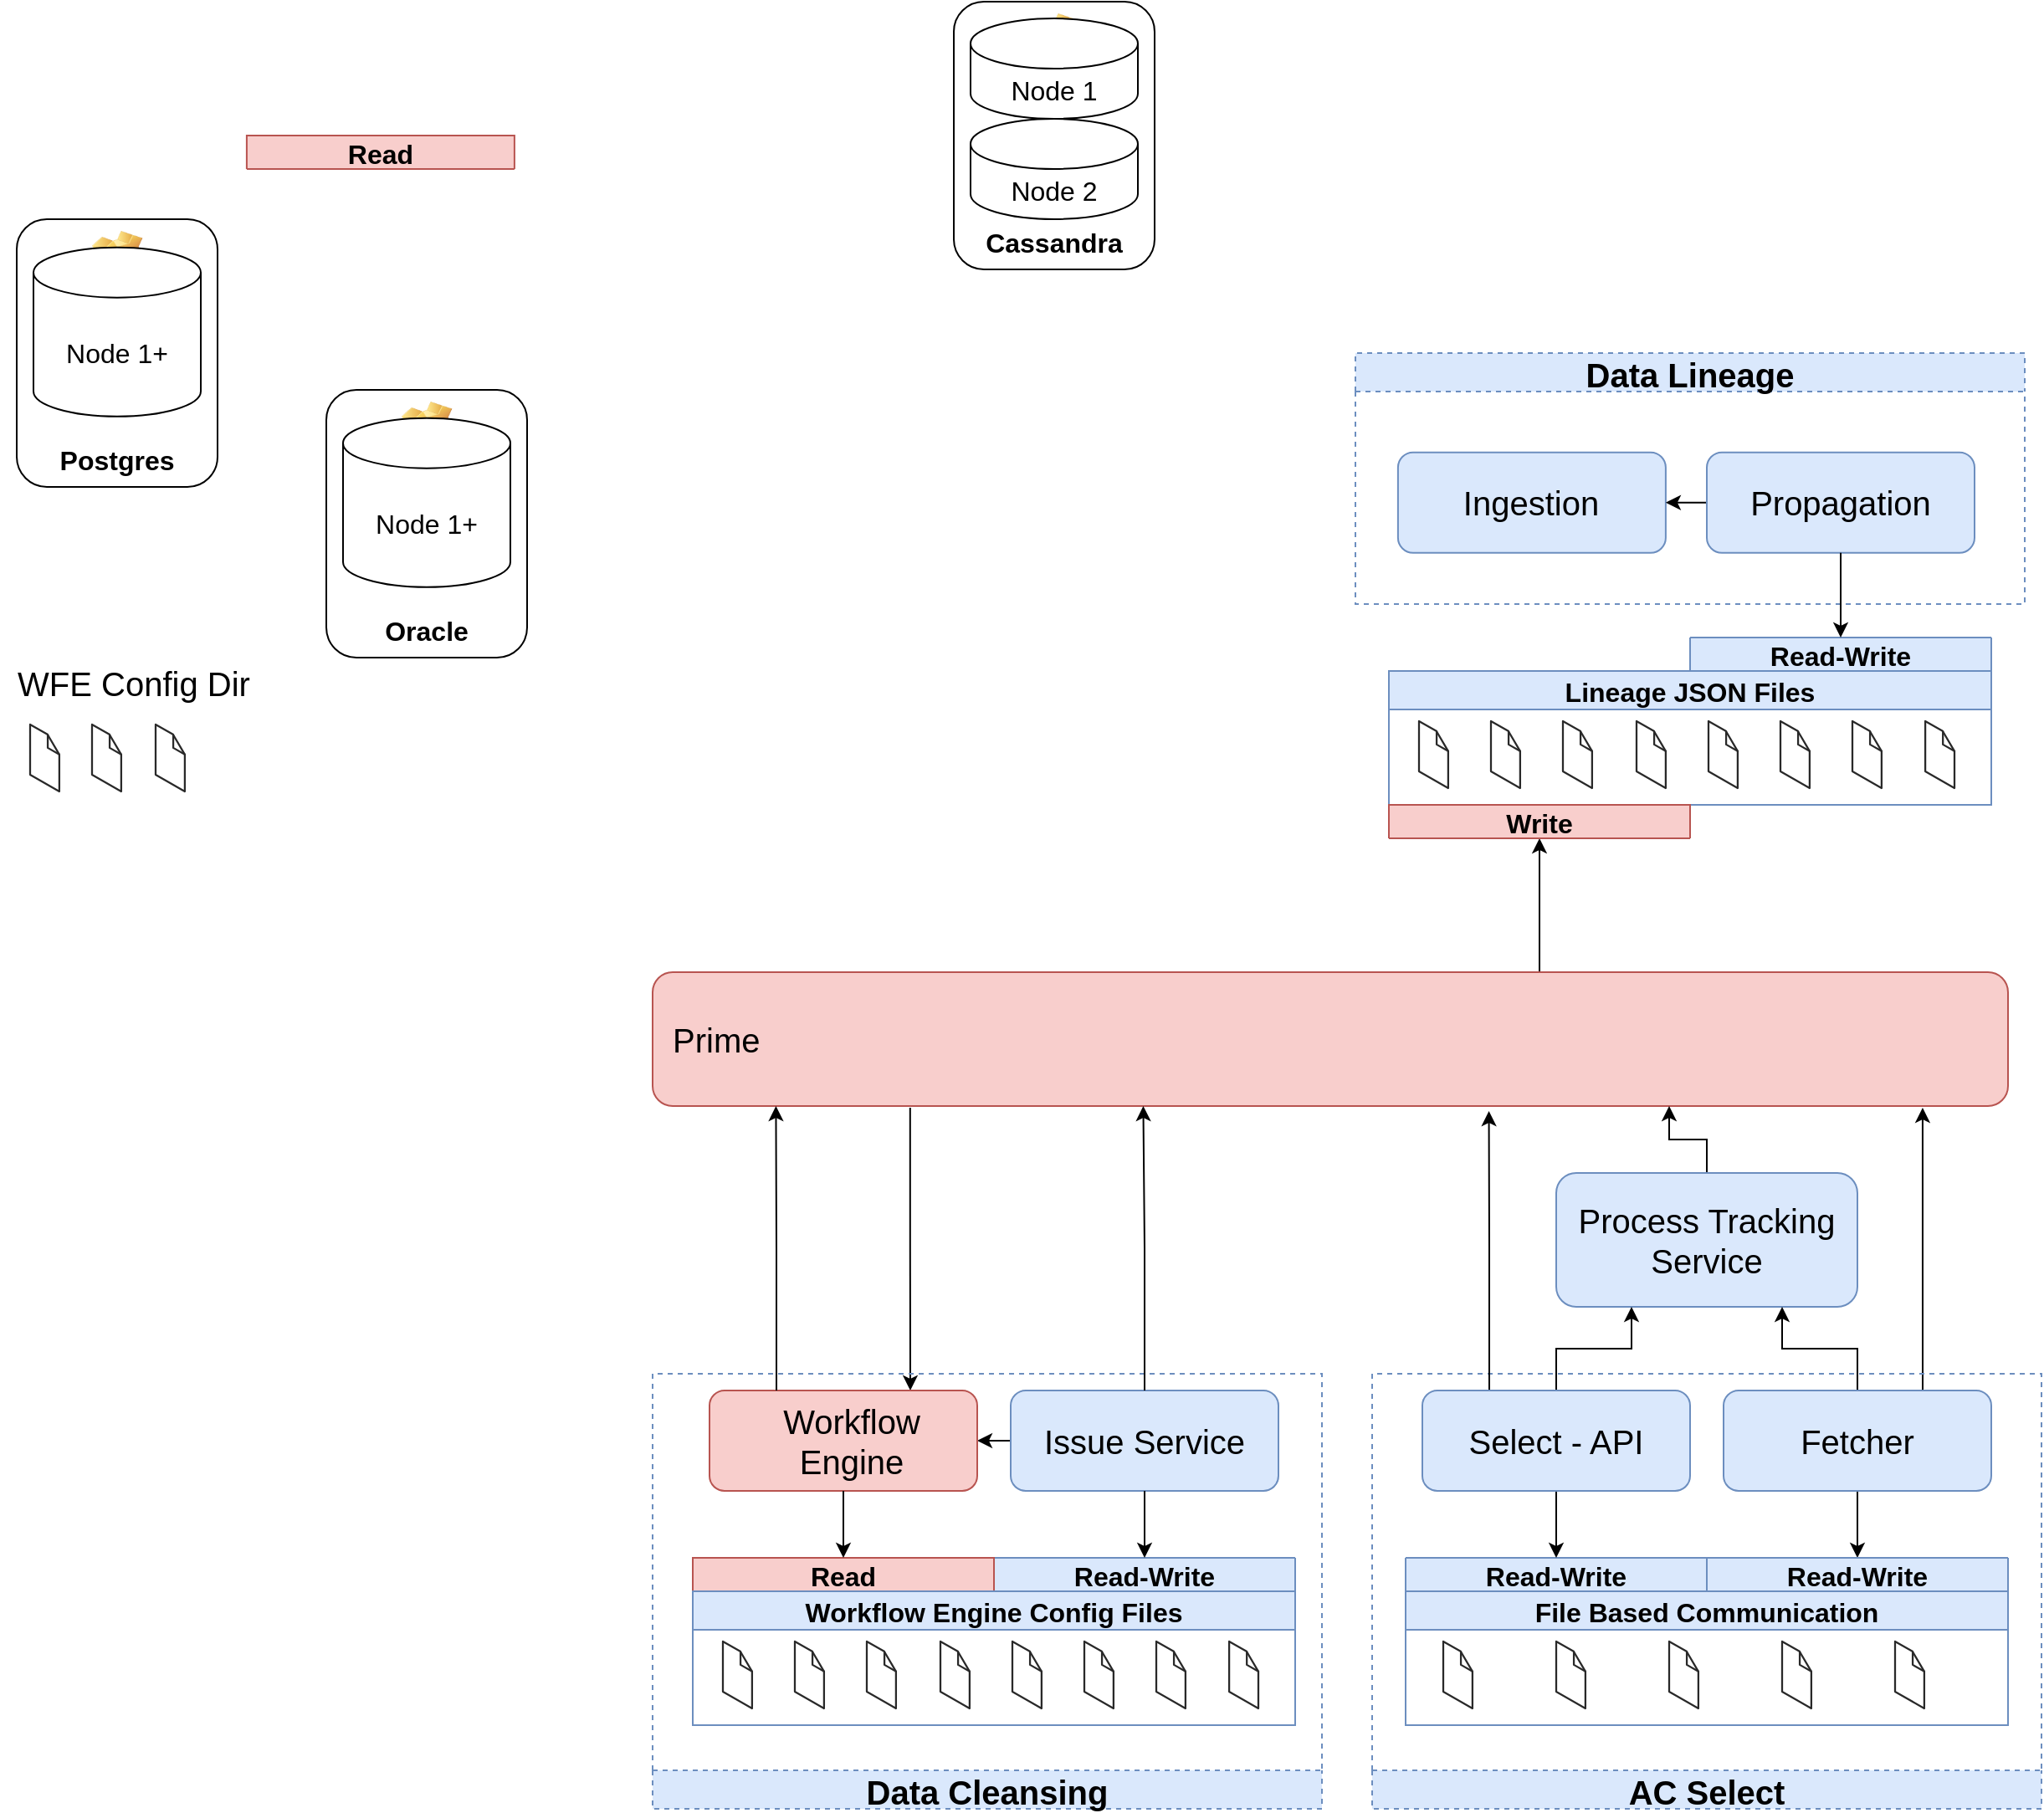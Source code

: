 <mxfile version="20.0.4" type="github">
  <diagram id="CqKCCkXQD8Se-KNbkIMq" name="Page-1">
    <mxGraphModel dx="3173" dy="1875" grid="1" gridSize="10" guides="1" tooltips="1" connect="1" arrows="1" fold="1" page="1" pageScale="1" pageWidth="850" pageHeight="1100" math="0" shadow="0">
      <root>
        <mxCell id="0" />
        <mxCell id="1" parent="0" />
        <mxCell id="_ZaMVCGiZKowR8aK0YJU-358" style="edgeStyle=orthogonalEdgeStyle;rounded=0;orthogonalLoop=1;jettySize=auto;html=1;exitX=0.19;exitY=1.013;exitDx=0;exitDy=0;entryX=0.75;entryY=0;entryDx=0;entryDy=0;fontSize=20;startArrow=none;startFill=0;endArrow=classic;endFill=1;exitPerimeter=0;" edge="1" parent="1" source="_ZaMVCGiZKowR8aK0YJU-3" target="_ZaMVCGiZKowR8aK0YJU-20">
          <mxGeometry relative="1" as="geometry" />
        </mxCell>
        <mxCell id="_ZaMVCGiZKowR8aK0YJU-366" style="edgeStyle=orthogonalEdgeStyle;rounded=0;orthogonalLoop=1;jettySize=auto;html=1;exitX=0.75;exitY=0;exitDx=0;exitDy=0;entryX=0.5;entryY=1;entryDx=0;entryDy=0;fontSize=20;startArrow=none;startFill=0;endArrow=classic;endFill=1;" edge="1" parent="1" source="_ZaMVCGiZKowR8aK0YJU-3" target="_ZaMVCGiZKowR8aK0YJU-344">
          <mxGeometry relative="1" as="geometry">
            <Array as="points">
              <mxPoint x="1150" y="740" />
            </Array>
          </mxGeometry>
        </mxCell>
        <mxCell id="_ZaMVCGiZKowR8aK0YJU-3" value="&lt;font style=&quot;font-size: 20px;&quot;&gt;Prime&lt;/font&gt;" style="rounded=1;whiteSpace=wrap;html=1;fontSize=16;align=left;spacingLeft=10;fillColor=#f8cecc;strokeColor=#b85450;" vertex="1" parent="1">
          <mxGeometry x="620" y="740" width="810" height="80" as="geometry" />
        </mxCell>
        <mxCell id="_ZaMVCGiZKowR8aK0YJU-41" value="" style="group" vertex="1" connectable="0" parent="1">
          <mxGeometry x="240" y="290" width="120" height="160" as="geometry" />
        </mxCell>
        <mxCell id="_ZaMVCGiZKowR8aK0YJU-38" value="Postgres" style="label;whiteSpace=wrap;html=1;align=center;verticalAlign=bottom;spacingLeft=0;spacingBottom=4;imageAlign=center;imageVerticalAlign=top;image=img/clipart/Gear_128x128.png;fontSize=16;" vertex="1" parent="_ZaMVCGiZKowR8aK0YJU-41">
          <mxGeometry width="120" height="160" as="geometry" />
        </mxCell>
        <mxCell id="_ZaMVCGiZKowR8aK0YJU-40" value="Node 1+" style="shape=cylinder3;whiteSpace=wrap;html=1;boundedLbl=1;backgroundOutline=1;size=15;fontSize=16;flipV=0;" vertex="1" parent="_ZaMVCGiZKowR8aK0YJU-41">
          <mxGeometry x="10" y="16.842" width="100" height="101.053" as="geometry" />
        </mxCell>
        <mxCell id="_ZaMVCGiZKowR8aK0YJU-42" value="" style="group" vertex="1" connectable="0" parent="1">
          <mxGeometry x="425" y="392" width="120" height="160" as="geometry" />
        </mxCell>
        <mxCell id="_ZaMVCGiZKowR8aK0YJU-43" value="Oracle" style="label;whiteSpace=wrap;html=1;align=center;verticalAlign=bottom;spacingLeft=0;spacingBottom=4;imageAlign=center;imageVerticalAlign=top;image=img/clipart/Gear_128x128.png;fontSize=16;" vertex="1" parent="_ZaMVCGiZKowR8aK0YJU-42">
          <mxGeometry width="120" height="160" as="geometry" />
        </mxCell>
        <mxCell id="_ZaMVCGiZKowR8aK0YJU-44" value="Node 1+" style="shape=cylinder3;whiteSpace=wrap;html=1;boundedLbl=1;backgroundOutline=1;size=15;fontSize=16;flipV=0;" vertex="1" parent="_ZaMVCGiZKowR8aK0YJU-42">
          <mxGeometry x="10" y="16.842" width="100" height="101.053" as="geometry" />
        </mxCell>
        <mxCell id="_ZaMVCGiZKowR8aK0YJU-189" value="" style="group" vertex="1" connectable="0" parent="1">
          <mxGeometry x="800" y="160" width="120" height="160" as="geometry" />
        </mxCell>
        <mxCell id="_ZaMVCGiZKowR8aK0YJU-36" value="Cassandra" style="label;whiteSpace=wrap;html=1;align=center;verticalAlign=bottom;spacingLeft=0;spacingBottom=4;imageAlign=center;imageVerticalAlign=top;image=img/clipart/Gear_128x128.png;fontSize=16;" vertex="1" parent="_ZaMVCGiZKowR8aK0YJU-189">
          <mxGeometry width="120" height="160" as="geometry" />
        </mxCell>
        <mxCell id="_ZaMVCGiZKowR8aK0YJU-34" value="Node 1" style="shape=cylinder3;whiteSpace=wrap;html=1;boundedLbl=1;backgroundOutline=1;size=15;fontSize=16;flipV=0;align=center;" vertex="1" parent="_ZaMVCGiZKowR8aK0YJU-189">
          <mxGeometry x="10" y="10" width="100" height="60" as="geometry" />
        </mxCell>
        <mxCell id="_ZaMVCGiZKowR8aK0YJU-188" value="Node 2" style="shape=cylinder3;whiteSpace=wrap;html=1;boundedLbl=1;backgroundOutline=1;size=15;fontSize=16;flipV=0;" vertex="1" parent="_ZaMVCGiZKowR8aK0YJU-189">
          <mxGeometry x="10" y="70" width="100" height="60" as="geometry" />
        </mxCell>
        <mxCell id="_ZaMVCGiZKowR8aK0YJU-361" style="edgeStyle=orthogonalEdgeStyle;rounded=0;orthogonalLoop=1;jettySize=auto;html=1;exitX=0.5;exitY=0;exitDx=0;exitDy=0;entryX=0.75;entryY=1;entryDx=0;entryDy=0;fontSize=20;startArrow=none;startFill=0;endArrow=classic;endFill=1;" edge="1" parent="1" source="_ZaMVCGiZKowR8aK0YJU-191" target="_ZaMVCGiZKowR8aK0YJU-3">
          <mxGeometry relative="1" as="geometry" />
        </mxCell>
        <mxCell id="_ZaMVCGiZKowR8aK0YJU-191" value="Process Tracking Service" style="rounded=1;whiteSpace=wrap;html=1;fontSize=20;gradientDirection=west;fillColor=#dae8fc;strokeColor=#6c8ebf;" vertex="1" parent="1">
          <mxGeometry x="1160" y="860" width="180" height="80" as="geometry" />
        </mxCell>
        <mxCell id="_ZaMVCGiZKowR8aK0YJU-192" value="Data Lineage" style="swimlane;fontSize=20;gradientDirection=west;fillColor=#dae8fc;strokeColor=#6c8ebf;dashed=1;flipV=0;" vertex="1" parent="1">
          <mxGeometry x="1040" y="370" width="400" height="150" as="geometry" />
        </mxCell>
        <mxCell id="_ZaMVCGiZKowR8aK0YJU-182" value="&lt;span style=&quot;font-size: 20px;&quot;&gt;Ingestion&lt;/span&gt;" style="rounded=1;whiteSpace=wrap;html=1;fontSize=16;align=center;spacingLeft=0;fillColor=#dae8fc;strokeColor=#6c8ebf;" vertex="1" parent="_ZaMVCGiZKowR8aK0YJU-192">
          <mxGeometry x="25.45" y="59.37" width="160" height="60" as="geometry" />
        </mxCell>
        <mxCell id="_ZaMVCGiZKowR8aK0YJU-365" style="edgeStyle=orthogonalEdgeStyle;rounded=0;orthogonalLoop=1;jettySize=auto;html=1;exitX=0;exitY=0.5;exitDx=0;exitDy=0;entryX=1;entryY=0.5;entryDx=0;entryDy=0;fontSize=20;startArrow=none;startFill=0;endArrow=classic;endFill=1;" edge="1" parent="_ZaMVCGiZKowR8aK0YJU-192" source="_ZaMVCGiZKowR8aK0YJU-109" target="_ZaMVCGiZKowR8aK0YJU-182">
          <mxGeometry relative="1" as="geometry" />
        </mxCell>
        <mxCell id="_ZaMVCGiZKowR8aK0YJU-109" value="&lt;span style=&quot;font-size: 20px;&quot;&gt;Propagation&lt;/span&gt;" style="rounded=1;whiteSpace=wrap;html=1;fontSize=16;align=center;spacingLeft=0;fillColor=#dae8fc;strokeColor=#6c8ebf;" vertex="1" parent="_ZaMVCGiZKowR8aK0YJU-192">
          <mxGeometry x="210" y="59.37" width="160" height="60" as="geometry" />
        </mxCell>
        <mxCell id="_ZaMVCGiZKowR8aK0YJU-288" style="edgeStyle=orthogonalEdgeStyle;rounded=0;orthogonalLoop=1;jettySize=auto;html=1;exitX=0.5;exitY=0;exitDx=0;exitDy=0;entryX=0.75;entryY=1;entryDx=0;entryDy=0;fontSize=20;startArrow=none;startFill=0;endArrow=classic;endFill=1;" edge="1" parent="1" source="_ZaMVCGiZKowR8aK0YJU-194" target="_ZaMVCGiZKowR8aK0YJU-191">
          <mxGeometry relative="1" as="geometry" />
        </mxCell>
        <mxCell id="_ZaMVCGiZKowR8aK0YJU-289" style="edgeStyle=orthogonalEdgeStyle;rounded=0;orthogonalLoop=1;jettySize=auto;html=1;exitX=0.5;exitY=0;exitDx=0;exitDy=0;entryX=0.25;entryY=1;entryDx=0;entryDy=0;fontSize=20;startArrow=none;startFill=0;endArrow=classic;endFill=1;" edge="1" parent="1" source="_ZaMVCGiZKowR8aK0YJU-196" target="_ZaMVCGiZKowR8aK0YJU-191">
          <mxGeometry relative="1" as="geometry" />
        </mxCell>
        <mxCell id="_ZaMVCGiZKowR8aK0YJU-350" style="edgeStyle=orthogonalEdgeStyle;rounded=0;orthogonalLoop=1;jettySize=auto;html=1;exitX=0.5;exitY=1;exitDx=0;exitDy=0;fontSize=20;startArrow=none;startFill=0;endArrow=classic;endFill=1;" edge="1" parent="1" source="_ZaMVCGiZKowR8aK0YJU-194" target="_ZaMVCGiZKowR8aK0YJU-348">
          <mxGeometry relative="1" as="geometry" />
        </mxCell>
        <mxCell id="_ZaMVCGiZKowR8aK0YJU-363" style="edgeStyle=orthogonalEdgeStyle;rounded=0;orthogonalLoop=1;jettySize=auto;html=1;exitX=0.75;exitY=0;exitDx=0;exitDy=0;entryX=0.937;entryY=1.013;entryDx=0;entryDy=0;entryPerimeter=0;fontSize=20;startArrow=none;startFill=0;endArrow=classic;endFill=1;" edge="1" parent="1" source="_ZaMVCGiZKowR8aK0YJU-194" target="_ZaMVCGiZKowR8aK0YJU-3">
          <mxGeometry relative="1" as="geometry">
            <Array as="points">
              <mxPoint x="1379" y="990" />
            </Array>
          </mxGeometry>
        </mxCell>
        <mxCell id="_ZaMVCGiZKowR8aK0YJU-194" value="Fetcher" style="rounded=1;whiteSpace=wrap;html=1;fontSize=20;gradientDirection=west;verticalAlign=middle;fillColor=#dae8fc;strokeColor=#6c8ebf;" vertex="1" parent="1">
          <mxGeometry x="1260" y="990" width="160" height="60" as="geometry" />
        </mxCell>
        <mxCell id="_ZaMVCGiZKowR8aK0YJU-221" value="" style="group" vertex="1" connectable="0" parent="1">
          <mxGeometry x="1070" y="1110" width="360" height="104" as="geometry" />
        </mxCell>
        <mxCell id="_ZaMVCGiZKowR8aK0YJU-213" value="" style="group;" vertex="1" connectable="0" parent="_ZaMVCGiZKowR8aK0YJU-221">
          <mxGeometry width="360" height="80" as="geometry" />
        </mxCell>
        <mxCell id="_ZaMVCGiZKowR8aK0YJU-214" value="File Based Communication" style="swimlane;fontSize=16;container=0;autosize=0;direction=east;fillColor=#dae8fc;strokeColor=#6c8ebf;" vertex="1" parent="_ZaMVCGiZKowR8aK0YJU-213">
          <mxGeometry width="360" height="80" as="geometry">
            <mxRectangle x="320" y="830" width="180" height="30" as="alternateBounds" />
          </mxGeometry>
        </mxCell>
        <mxCell id="_ZaMVCGiZKowR8aK0YJU-215" value="" style="verticalLabelPosition=bottom;html=1;verticalAlign=top;strokeWidth=1;align=center;outlineConnect=0;dashed=0;outlineConnect=0;shape=mxgraph.aws3d.file;aspect=fixed;strokeColor=#292929;fontSize=20;" vertex="1" parent="_ZaMVCGiZKowR8aK0YJU-214">
          <mxGeometry x="292.5" y="30" width="17.45" height="40" as="geometry" />
        </mxCell>
        <mxCell id="_ZaMVCGiZKowR8aK0YJU-216" value="" style="verticalLabelPosition=bottom;html=1;verticalAlign=top;strokeWidth=1;align=center;outlineConnect=0;dashed=0;outlineConnect=0;shape=mxgraph.aws3d.file;aspect=fixed;strokeColor=#292929;fontSize=20;" vertex="1" parent="_ZaMVCGiZKowR8aK0YJU-213">
          <mxGeometry x="22.5" y="30" width="17.45" height="40" as="geometry" />
        </mxCell>
        <mxCell id="_ZaMVCGiZKowR8aK0YJU-217" value="" style="verticalLabelPosition=bottom;html=1;verticalAlign=top;strokeWidth=1;align=center;outlineConnect=0;dashed=0;outlineConnect=0;shape=mxgraph.aws3d.file;aspect=fixed;strokeColor=#292929;fontSize=20;" vertex="1" parent="_ZaMVCGiZKowR8aK0YJU-213">
          <mxGeometry x="90" y="30" width="17.45" height="40" as="geometry" />
        </mxCell>
        <mxCell id="_ZaMVCGiZKowR8aK0YJU-218" value="" style="verticalLabelPosition=bottom;html=1;verticalAlign=top;strokeWidth=1;align=center;outlineConnect=0;dashed=0;outlineConnect=0;shape=mxgraph.aws3d.file;aspect=fixed;strokeColor=#292929;fontSize=20;" vertex="1" parent="_ZaMVCGiZKowR8aK0YJU-213">
          <mxGeometry x="157.5" y="30" width="17.45" height="40" as="geometry" />
        </mxCell>
        <mxCell id="_ZaMVCGiZKowR8aK0YJU-219" value="" style="verticalLabelPosition=bottom;html=1;verticalAlign=top;strokeWidth=1;align=center;outlineConnect=0;dashed=0;outlineConnect=0;shape=mxgraph.aws3d.file;aspect=fixed;strokeColor=#292929;fontSize=20;" vertex="1" parent="_ZaMVCGiZKowR8aK0YJU-213">
          <mxGeometry x="225" y="30" width="17.45" height="40" as="geometry" />
        </mxCell>
        <mxCell id="_ZaMVCGiZKowR8aK0YJU-280" value="AC Select" style="swimlane;fontSize=20;gradientDirection=west;fillColor=#dae8fc;strokeColor=#6c8ebf;dashed=1;container=0;flipV=1;" vertex="1" parent="1">
          <mxGeometry x="1050" y="980" width="400" height="260" as="geometry" />
        </mxCell>
        <mxCell id="_ZaMVCGiZKowR8aK0YJU-347" value="Read-Write" style="swimlane;fontSize=16;container=0;autosize=0;direction=east;startSize=23;fillColor=#dae8fc;strokeColor=#6c8ebf;verticalAlign=middle;horizontal=1;flipV=1;" vertex="1" parent="_ZaMVCGiZKowR8aK0YJU-280">
          <mxGeometry x="20" y="110" width="180" height="20" as="geometry">
            <mxRectangle x="320" y="830" width="180" height="30" as="alternateBounds" />
          </mxGeometry>
        </mxCell>
        <mxCell id="_ZaMVCGiZKowR8aK0YJU-348" value="Read-Write" style="swimlane;fontSize=16;container=0;autosize=0;direction=east;startSize=23;fillColor=#dae8fc;strokeColor=#6c8ebf;verticalAlign=middle;horizontal=1;flipV=1;" vertex="1" parent="_ZaMVCGiZKowR8aK0YJU-280">
          <mxGeometry x="200" y="110" width="180" height="20" as="geometry">
            <mxRectangle x="320" y="830" width="180" height="30" as="alternateBounds" />
          </mxGeometry>
        </mxCell>
        <mxCell id="_ZaMVCGiZKowR8aK0YJU-349" style="edgeStyle=orthogonalEdgeStyle;rounded=0;orthogonalLoop=1;jettySize=auto;html=1;exitX=0.5;exitY=1;exitDx=0;exitDy=0;entryX=0.5;entryY=0;entryDx=0;entryDy=0;fontSize=20;startArrow=none;startFill=0;endArrow=classic;endFill=1;" edge="1" parent="1" source="_ZaMVCGiZKowR8aK0YJU-196" target="_ZaMVCGiZKowR8aK0YJU-347">
          <mxGeometry relative="1" as="geometry" />
        </mxCell>
        <mxCell id="_ZaMVCGiZKowR8aK0YJU-362" style="edgeStyle=orthogonalEdgeStyle;rounded=0;orthogonalLoop=1;jettySize=auto;html=1;exitX=0.25;exitY=0;exitDx=0;exitDy=0;entryX=0.617;entryY=1.038;entryDx=0;entryDy=0;entryPerimeter=0;fontSize=20;startArrow=none;startFill=0;endArrow=classic;endFill=1;" edge="1" parent="1" source="_ZaMVCGiZKowR8aK0YJU-196" target="_ZaMVCGiZKowR8aK0YJU-3">
          <mxGeometry relative="1" as="geometry" />
        </mxCell>
        <mxCell id="_ZaMVCGiZKowR8aK0YJU-196" value="Select - API" style="rounded=1;whiteSpace=wrap;html=1;fontSize=20;gradientDirection=west;verticalAlign=middle;fillColor=#dae8fc;strokeColor=#6c8ebf;" vertex="1" parent="1">
          <mxGeometry x="1080" y="990" width="160" height="60" as="geometry" />
        </mxCell>
        <mxCell id="_ZaMVCGiZKowR8aK0YJU-302" value="Read" style="swimlane;fontSize=16;container=0;autosize=0;direction=east;startSize=23;fillColor=#f8cecc;strokeColor=#b85450;" vertex="1" parent="1">
          <mxGeometry x="377.45" y="240" width="160" height="20" as="geometry">
            <mxRectangle x="320" y="830" width="180" height="30" as="alternateBounds" />
          </mxGeometry>
        </mxCell>
        <mxCell id="_ZaMVCGiZKowR8aK0YJU-303" value="WFE Config Dir" style="text;html=1;strokeColor=none;fillColor=none;align=center;verticalAlign=middle;whiteSpace=wrap;rounded=0;fontSize=20;container=0;" vertex="1" parent="1">
          <mxGeometry x="230" y="552" width="160" height="30" as="geometry" />
        </mxCell>
        <mxCell id="_ZaMVCGiZKowR8aK0YJU-305" value="" style="verticalLabelPosition=bottom;html=1;verticalAlign=top;strokeWidth=1;align=center;outlineConnect=0;dashed=0;outlineConnect=0;shape=mxgraph.aws3d.file;aspect=fixed;strokeColor=#292929;fontSize=20;container=0;" vertex="1" parent="1">
          <mxGeometry x="248" y="592" width="17.45" height="40" as="geometry" />
        </mxCell>
        <mxCell id="_ZaMVCGiZKowR8aK0YJU-306" value="" style="verticalLabelPosition=bottom;html=1;verticalAlign=top;strokeWidth=1;align=center;outlineConnect=0;dashed=0;outlineConnect=0;shape=mxgraph.aws3d.file;aspect=fixed;strokeColor=#292929;fontSize=20;container=0;" vertex="1" parent="1">
          <mxGeometry x="285" y="592" width="17.45" height="40" as="geometry" />
        </mxCell>
        <mxCell id="_ZaMVCGiZKowR8aK0YJU-307" value="" style="verticalLabelPosition=bottom;html=1;verticalAlign=top;strokeWidth=1;align=center;outlineConnect=0;dashed=0;outlineConnect=0;shape=mxgraph.aws3d.file;aspect=fixed;strokeColor=#292929;fontSize=20;container=0;" vertex="1" parent="1">
          <mxGeometry x="323" y="592" width="17.45" height="40" as="geometry" />
        </mxCell>
        <mxCell id="_ZaMVCGiZKowR8aK0YJU-333" value="Lineage JSON Files" style="swimlane;fontSize=16;container=0;autosize=0;direction=east;fillColor=#dae8fc;strokeColor=#6c8ebf;" vertex="1" parent="1">
          <mxGeometry x="1060" y="560" width="360" height="80" as="geometry">
            <mxRectangle x="320" y="830" width="180" height="30" as="alternateBounds" />
          </mxGeometry>
        </mxCell>
        <mxCell id="_ZaMVCGiZKowR8aK0YJU-334" value="" style="group" vertex="1" connectable="0" parent="_ZaMVCGiZKowR8aK0YJU-333">
          <mxGeometry x="18" y="30" width="320" height="40" as="geometry" />
        </mxCell>
        <mxCell id="_ZaMVCGiZKowR8aK0YJU-335" value="" style="verticalLabelPosition=bottom;html=1;verticalAlign=top;strokeWidth=1;align=center;outlineConnect=0;dashed=0;outlineConnect=0;shape=mxgraph.aws3d.file;aspect=fixed;strokeColor=#292929;fontSize=20;container=0;" vertex="1" parent="_ZaMVCGiZKowR8aK0YJU-334">
          <mxGeometry width="17.45" height="40" as="geometry" />
        </mxCell>
        <mxCell id="_ZaMVCGiZKowR8aK0YJU-336" value="" style="verticalLabelPosition=bottom;html=1;verticalAlign=top;strokeWidth=1;align=center;outlineConnect=0;dashed=0;outlineConnect=0;shape=mxgraph.aws3d.file;aspect=fixed;strokeColor=#292929;fontSize=20;container=0;" vertex="1" parent="_ZaMVCGiZKowR8aK0YJU-334">
          <mxGeometry x="173" width="17.45" height="40" as="geometry" />
        </mxCell>
        <mxCell id="_ZaMVCGiZKowR8aK0YJU-337" value="" style="verticalLabelPosition=bottom;html=1;verticalAlign=top;strokeWidth=1;align=center;outlineConnect=0;dashed=0;outlineConnect=0;shape=mxgraph.aws3d.file;aspect=fixed;strokeColor=#292929;fontSize=20;container=0;" vertex="1" parent="_ZaMVCGiZKowR8aK0YJU-334">
          <mxGeometry x="216" width="17.45" height="40" as="geometry" />
        </mxCell>
        <mxCell id="_ZaMVCGiZKowR8aK0YJU-338" value="" style="verticalLabelPosition=bottom;html=1;verticalAlign=top;strokeWidth=1;align=center;outlineConnect=0;dashed=0;outlineConnect=0;shape=mxgraph.aws3d.file;aspect=fixed;strokeColor=#292929;fontSize=20;container=0;" vertex="1" parent="_ZaMVCGiZKowR8aK0YJU-334">
          <mxGeometry x="259" width="17.45" height="40" as="geometry" />
        </mxCell>
        <mxCell id="_ZaMVCGiZKowR8aK0YJU-339" value="" style="verticalLabelPosition=bottom;html=1;verticalAlign=top;strokeWidth=1;align=center;outlineConnect=0;dashed=0;outlineConnect=0;shape=mxgraph.aws3d.file;aspect=fixed;strokeColor=#292929;fontSize=20;container=0;" vertex="1" parent="_ZaMVCGiZKowR8aK0YJU-334">
          <mxGeometry x="302.55" width="17.45" height="40" as="geometry" />
        </mxCell>
        <mxCell id="_ZaMVCGiZKowR8aK0YJU-340" value="" style="verticalLabelPosition=bottom;html=1;verticalAlign=top;strokeWidth=1;align=center;outlineConnect=0;dashed=0;outlineConnect=0;shape=mxgraph.aws3d.file;aspect=fixed;strokeColor=#292929;fontSize=20;container=0;" vertex="1" parent="_ZaMVCGiZKowR8aK0YJU-334">
          <mxGeometry x="43" width="17.45" height="40" as="geometry" />
        </mxCell>
        <mxCell id="_ZaMVCGiZKowR8aK0YJU-341" value="" style="verticalLabelPosition=bottom;html=1;verticalAlign=top;strokeWidth=1;align=center;outlineConnect=0;dashed=0;outlineConnect=0;shape=mxgraph.aws3d.file;aspect=fixed;strokeColor=#292929;fontSize=20;container=0;" vertex="1" parent="_ZaMVCGiZKowR8aK0YJU-334">
          <mxGeometry x="86" width="17.45" height="40" as="geometry" />
        </mxCell>
        <mxCell id="_ZaMVCGiZKowR8aK0YJU-342" value="" style="verticalLabelPosition=bottom;html=1;verticalAlign=top;strokeWidth=1;align=center;outlineConnect=0;dashed=0;outlineConnect=0;shape=mxgraph.aws3d.file;aspect=fixed;strokeColor=#292929;fontSize=20;container=0;" vertex="1" parent="_ZaMVCGiZKowR8aK0YJU-334">
          <mxGeometry x="130" width="17.45" height="40" as="geometry" />
        </mxCell>
        <mxCell id="_ZaMVCGiZKowR8aK0YJU-343" value="Read-Write" style="swimlane;fontSize=16;container=0;autosize=0;direction=east;startSize=23;fillColor=#dae8fc;strokeColor=#6c8ebf;verticalAlign=middle;horizontal=1;flipV=1;" vertex="1" parent="1">
          <mxGeometry x="1240" y="540" width="180" height="20" as="geometry">
            <mxRectangle x="320" y="830" width="180" height="30" as="alternateBounds" />
          </mxGeometry>
        </mxCell>
        <mxCell id="_ZaMVCGiZKowR8aK0YJU-344" value="Write" style="swimlane;fontSize=16;container=0;autosize=0;direction=east;startSize=23;fillColor=#f8cecc;strokeColor=#b85450;" vertex="1" parent="1">
          <mxGeometry x="1060" y="640" width="180" height="20" as="geometry">
            <mxRectangle x="320" y="830" width="180" height="30" as="alternateBounds" />
          </mxGeometry>
        </mxCell>
        <mxCell id="_ZaMVCGiZKowR8aK0YJU-345" value="Data Cleansing" style="swimlane;fontSize=20;gradientDirection=west;fillColor=#dae8fc;strokeColor=#6c8ebf;dashed=1;container=0;flipV=1;" vertex="1" parent="1">
          <mxGeometry x="620" y="980" width="400" height="260" as="geometry" />
        </mxCell>
        <mxCell id="_ZaMVCGiZKowR8aK0YJU-354" style="edgeStyle=orthogonalEdgeStyle;rounded=0;orthogonalLoop=1;jettySize=auto;html=1;exitX=0;exitY=0.5;exitDx=0;exitDy=0;entryX=1;entryY=0.5;entryDx=0;entryDy=0;fontSize=20;startArrow=none;startFill=0;endArrow=classic;endFill=1;" edge="1" parent="_ZaMVCGiZKowR8aK0YJU-345" source="_ZaMVCGiZKowR8aK0YJU-147" target="_ZaMVCGiZKowR8aK0YJU-20">
          <mxGeometry relative="1" as="geometry" />
        </mxCell>
        <mxCell id="_ZaMVCGiZKowR8aK0YJU-147" value="&lt;span style=&quot;font-size: 20px;&quot;&gt;Issue Service&lt;/span&gt;" style="rounded=1;whiteSpace=wrap;html=1;fontSize=16;align=center;spacingLeft=0;fillColor=#dae8fc;strokeColor=#6c8ebf;" vertex="1" parent="_ZaMVCGiZKowR8aK0YJU-345">
          <mxGeometry x="214" y="10" width="160" height="60" as="geometry" />
        </mxCell>
        <mxCell id="_ZaMVCGiZKowR8aK0YJU-20" value="&lt;font style=&quot;font-size: 20px;&quot;&gt;Workflow Engine&lt;/font&gt;" style="rounded=1;whiteSpace=wrap;html=1;fontSize=16;align=center;spacingLeft=10;fillColor=#f8cecc;strokeColor=#b85450;" vertex="1" parent="_ZaMVCGiZKowR8aK0YJU-345">
          <mxGeometry x="34" y="10" width="160" height="60" as="geometry" />
        </mxCell>
        <mxCell id="_ZaMVCGiZKowR8aK0YJU-304" value="Read-Write" style="swimlane;fontSize=16;container=0;autosize=0;direction=east;startSize=23;fillColor=#dae8fc;strokeColor=#6c8ebf;verticalAlign=middle;horizontal=1;flipV=1;" vertex="1" parent="_ZaMVCGiZKowR8aK0YJU-345">
          <mxGeometry x="204" y="110" width="180" height="20" as="geometry">
            <mxRectangle x="320" y="830" width="180" height="30" as="alternateBounds" />
          </mxGeometry>
        </mxCell>
        <mxCell id="_ZaMVCGiZKowR8aK0YJU-329" style="edgeStyle=orthogonalEdgeStyle;rounded=0;orthogonalLoop=1;jettySize=auto;html=1;exitX=0.5;exitY=1;exitDx=0;exitDy=0;entryX=0.5;entryY=0;entryDx=0;entryDy=0;fontSize=20;startArrow=none;startFill=0;endArrow=classic;endFill=1;" edge="1" parent="_ZaMVCGiZKowR8aK0YJU-345" source="_ZaMVCGiZKowR8aK0YJU-147" target="_ZaMVCGiZKowR8aK0YJU-304">
          <mxGeometry relative="1" as="geometry" />
        </mxCell>
        <mxCell id="_ZaMVCGiZKowR8aK0YJU-309" value="Read" style="swimlane;fontSize=16;container=0;autosize=0;direction=east;startSize=23;fillColor=#f8cecc;strokeColor=#b85450;" vertex="1" parent="_ZaMVCGiZKowR8aK0YJU-345">
          <mxGeometry x="24" y="110" width="180" height="20" as="geometry">
            <mxRectangle x="320" y="830" width="180" height="30" as="alternateBounds" />
          </mxGeometry>
        </mxCell>
        <mxCell id="_ZaMVCGiZKowR8aK0YJU-330" style="edgeStyle=orthogonalEdgeStyle;rounded=0;orthogonalLoop=1;jettySize=auto;html=1;exitX=0.5;exitY=1;exitDx=0;exitDy=0;entryX=0.5;entryY=0;entryDx=0;entryDy=0;fontSize=20;startArrow=none;startFill=0;endArrow=classic;endFill=1;" edge="1" parent="_ZaMVCGiZKowR8aK0YJU-345" source="_ZaMVCGiZKowR8aK0YJU-20" target="_ZaMVCGiZKowR8aK0YJU-309">
          <mxGeometry relative="1" as="geometry" />
        </mxCell>
        <mxCell id="_ZaMVCGiZKowR8aK0YJU-295" value="Workflow Engine Config Files" style="swimlane;fontSize=16;container=0;autosize=0;direction=east;fillColor=#dae8fc;strokeColor=#6c8ebf;" vertex="1" parent="_ZaMVCGiZKowR8aK0YJU-345">
          <mxGeometry x="24" y="130" width="360" height="80" as="geometry">
            <mxRectangle x="320" y="830" width="180" height="30" as="alternateBounds" />
          </mxGeometry>
        </mxCell>
        <mxCell id="_ZaMVCGiZKowR8aK0YJU-328" value="" style="group" vertex="1" connectable="0" parent="_ZaMVCGiZKowR8aK0YJU-295">
          <mxGeometry x="18" y="30" width="320" height="40" as="geometry" />
        </mxCell>
        <mxCell id="_ZaMVCGiZKowR8aK0YJU-311" value="" style="verticalLabelPosition=bottom;html=1;verticalAlign=top;strokeWidth=1;align=center;outlineConnect=0;dashed=0;outlineConnect=0;shape=mxgraph.aws3d.file;aspect=fixed;strokeColor=#292929;fontSize=20;container=0;" vertex="1" parent="_ZaMVCGiZKowR8aK0YJU-328">
          <mxGeometry width="17.45" height="40" as="geometry" />
        </mxCell>
        <mxCell id="_ZaMVCGiZKowR8aK0YJU-320" value="" style="verticalLabelPosition=bottom;html=1;verticalAlign=top;strokeWidth=1;align=center;outlineConnect=0;dashed=0;outlineConnect=0;shape=mxgraph.aws3d.file;aspect=fixed;strokeColor=#292929;fontSize=20;container=0;" vertex="1" parent="_ZaMVCGiZKowR8aK0YJU-328">
          <mxGeometry x="173" width="17.45" height="40" as="geometry" />
        </mxCell>
        <mxCell id="_ZaMVCGiZKowR8aK0YJU-321" value="" style="verticalLabelPosition=bottom;html=1;verticalAlign=top;strokeWidth=1;align=center;outlineConnect=0;dashed=0;outlineConnect=0;shape=mxgraph.aws3d.file;aspect=fixed;strokeColor=#292929;fontSize=20;container=0;" vertex="1" parent="_ZaMVCGiZKowR8aK0YJU-328">
          <mxGeometry x="216" width="17.45" height="40" as="geometry" />
        </mxCell>
        <mxCell id="_ZaMVCGiZKowR8aK0YJU-322" value="" style="verticalLabelPosition=bottom;html=1;verticalAlign=top;strokeWidth=1;align=center;outlineConnect=0;dashed=0;outlineConnect=0;shape=mxgraph.aws3d.file;aspect=fixed;strokeColor=#292929;fontSize=20;container=0;" vertex="1" parent="_ZaMVCGiZKowR8aK0YJU-328">
          <mxGeometry x="259" width="17.45" height="40" as="geometry" />
        </mxCell>
        <mxCell id="_ZaMVCGiZKowR8aK0YJU-323" value="" style="verticalLabelPosition=bottom;html=1;verticalAlign=top;strokeWidth=1;align=center;outlineConnect=0;dashed=0;outlineConnect=0;shape=mxgraph.aws3d.file;aspect=fixed;strokeColor=#292929;fontSize=20;container=0;" vertex="1" parent="_ZaMVCGiZKowR8aK0YJU-328">
          <mxGeometry x="302.55" width="17.45" height="40" as="geometry" />
        </mxCell>
        <mxCell id="_ZaMVCGiZKowR8aK0YJU-324" value="" style="verticalLabelPosition=bottom;html=1;verticalAlign=top;strokeWidth=1;align=center;outlineConnect=0;dashed=0;outlineConnect=0;shape=mxgraph.aws3d.file;aspect=fixed;strokeColor=#292929;fontSize=20;container=0;" vertex="1" parent="_ZaMVCGiZKowR8aK0YJU-328">
          <mxGeometry x="43" width="17.45" height="40" as="geometry" />
        </mxCell>
        <mxCell id="_ZaMVCGiZKowR8aK0YJU-325" value="" style="verticalLabelPosition=bottom;html=1;verticalAlign=top;strokeWidth=1;align=center;outlineConnect=0;dashed=0;outlineConnect=0;shape=mxgraph.aws3d.file;aspect=fixed;strokeColor=#292929;fontSize=20;container=0;" vertex="1" parent="_ZaMVCGiZKowR8aK0YJU-328">
          <mxGeometry x="86" width="17.45" height="40" as="geometry" />
        </mxCell>
        <mxCell id="_ZaMVCGiZKowR8aK0YJU-326" value="" style="verticalLabelPosition=bottom;html=1;verticalAlign=top;strokeWidth=1;align=center;outlineConnect=0;dashed=0;outlineConnect=0;shape=mxgraph.aws3d.file;aspect=fixed;strokeColor=#292929;fontSize=20;container=0;" vertex="1" parent="_ZaMVCGiZKowR8aK0YJU-328">
          <mxGeometry x="130" width="17.45" height="40" as="geometry" />
        </mxCell>
        <mxCell id="_ZaMVCGiZKowR8aK0YJU-355" style="edgeStyle=orthogonalEdgeStyle;rounded=0;orthogonalLoop=1;jettySize=auto;html=1;exitX=0.5;exitY=0;exitDx=0;exitDy=0;entryX=0.362;entryY=1;entryDx=0;entryDy=0;fontSize=20;startArrow=none;startFill=0;endArrow=classic;endFill=1;entryPerimeter=0;" edge="1" parent="1" source="_ZaMVCGiZKowR8aK0YJU-147" target="_ZaMVCGiZKowR8aK0YJU-3">
          <mxGeometry relative="1" as="geometry" />
        </mxCell>
        <mxCell id="_ZaMVCGiZKowR8aK0YJU-357" style="edgeStyle=orthogonalEdgeStyle;rounded=0;orthogonalLoop=1;jettySize=auto;html=1;exitX=0.25;exitY=0;exitDx=0;exitDy=0;entryX=0.091;entryY=1;entryDx=0;entryDy=0;entryPerimeter=0;fontSize=20;startArrow=none;startFill=0;endArrow=classic;endFill=1;" edge="1" parent="1" source="_ZaMVCGiZKowR8aK0YJU-20" target="_ZaMVCGiZKowR8aK0YJU-3">
          <mxGeometry relative="1" as="geometry" />
        </mxCell>
        <mxCell id="_ZaMVCGiZKowR8aK0YJU-364" style="edgeStyle=orthogonalEdgeStyle;rounded=0;orthogonalLoop=1;jettySize=auto;html=1;exitX=0.5;exitY=1;exitDx=0;exitDy=0;entryX=0.5;entryY=0;entryDx=0;entryDy=0;fontSize=20;startArrow=none;startFill=0;endArrow=classic;endFill=1;" edge="1" parent="1" source="_ZaMVCGiZKowR8aK0YJU-109" target="_ZaMVCGiZKowR8aK0YJU-343">
          <mxGeometry relative="1" as="geometry" />
        </mxCell>
      </root>
    </mxGraphModel>
  </diagram>
</mxfile>
